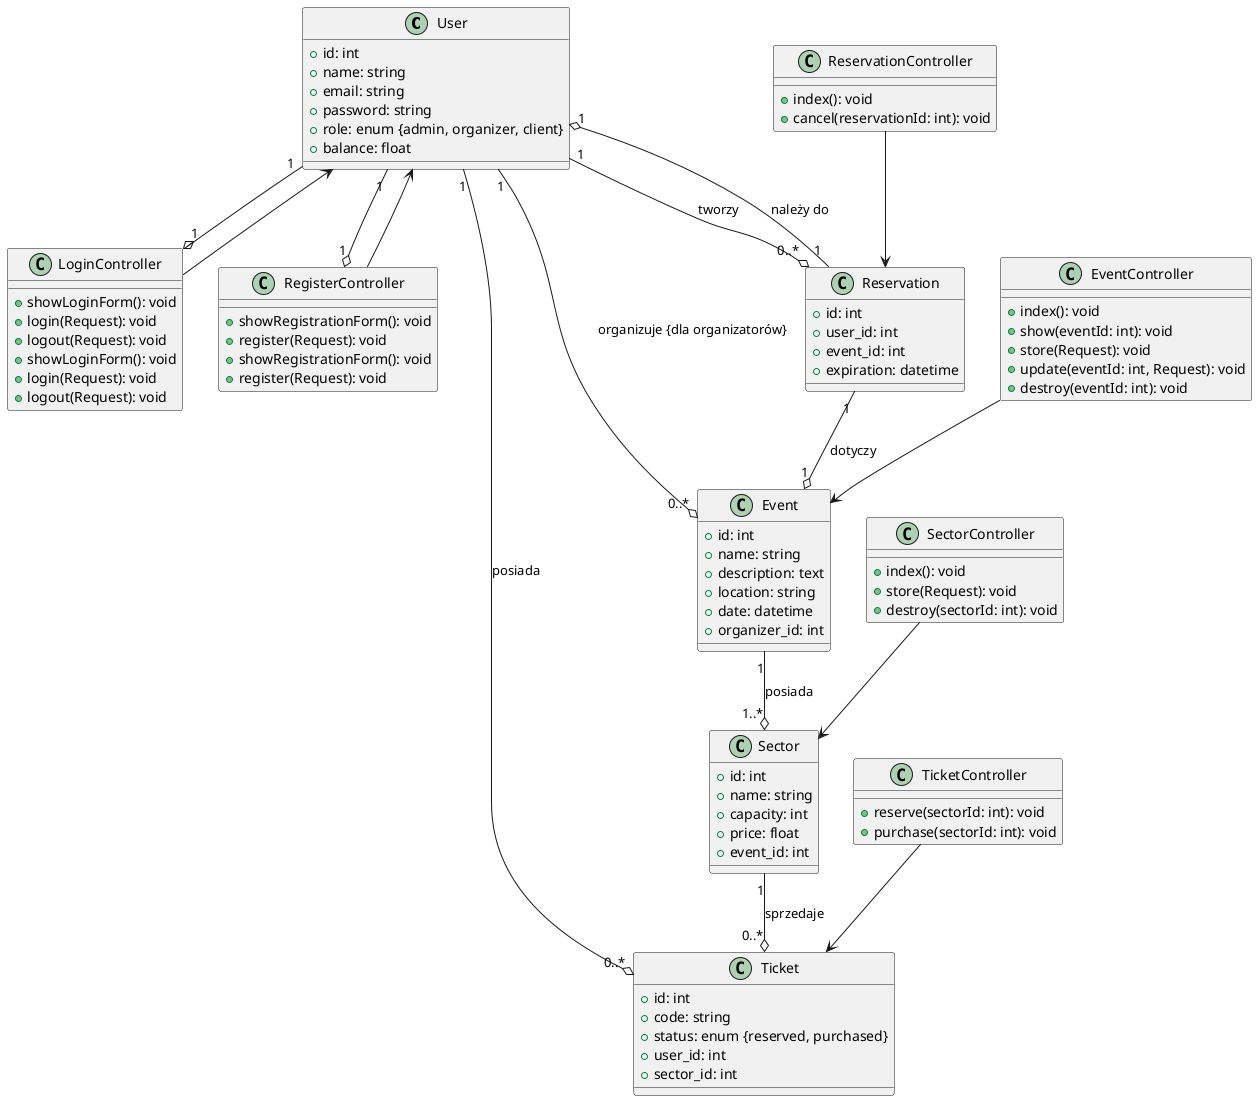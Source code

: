 @startuml
' Definicja klas

class User {
    + id: int
    + name: string
    + email: string
    + password: string
    + role: enum {admin, organizer, client}
    + balance: float
}

' Kontrolery uwierzytelniania tego chyba by można nie dawać
class LoginController {
    + showLoginForm(): void
    + login(Request): void
    + logout(Request): void
}

class RegisterController {
    + showRegistrationForm(): void
    + register(Request): void
}

'class ForgotPasswordController {
'    + showLinkRequestForm(): void
'    + sendResetLinkEmail(Request): void
'}

'class ResetPasswordController {
'    + showResetForm(Request): void
'    + reset(Request): void
'}
'
'' Middleware
'class AuthMiddleware {
'    + handle(Request, Closure): Response
'}
'
'class GuestMiddleware {
'    + handle(Request, Closure): Response
'}

' Relacje
User "1" --o "1" LoginController
User "1" --o "1" RegisterController

' Do tąd, reszta z głównego systemu

'class Admin {
'    + id: int
'    + name: string
'    + email: string
'    + password: string
'}

class Event {
    + id: int
    + name: string
    + description: text
    + location: string
    + date: datetime
    + organizer_id: int
}

class Sector {
    + id: int
    + name: string
    + capacity: int
    + price: float
    + event_id: int
}

class Ticket {
    + id: int
    + code: string
    + status: enum {reserved, purchased}
    + user_id: int
    + sector_id: int
}

class Reservation {
    + id: int
    + user_id: int
    + event_id: int
    + expiration: datetime
}

' Relacje między klasami
User "1" --o "0..*" Ticket : posiada
User "1" --o "0..*" Reservation : tworzy
User "1" --o "0..*" Event : organizuje {dla organizatorów}
Event "1" --o "1..*" Sector : posiada
Sector "1" --o "0..*" Ticket : sprzedaje
Reservation "1" --o "1" User : należy do
Reservation "1" --o "1" Event : dotyczy
'Admin "1" --o "0..*" User : zarządza
'Admin "1" --o "1..*" Event : nadzoruje

' Kontrolery
class LoginController {
    + showLoginForm(): void
    + login(Request): void
    + logout(Request): void
}

class RegisterController {
    + showRegistrationForm(): void
    + register(Request): void
}

class EventController {
    + index(): void
    + show(eventId: int): void
    + store(Request): void
    + update(eventId: int, Request): void
    + destroy(eventId: int): void
}

class SectorController {
    + index(): void
    + store(Request): void
    + destroy(sectorId: int): void
}

class TicketController {
    + reserve(sectorId: int): void
    + purchase(sectorId: int): void
}

class ReservationController {
    + index(): void
    + cancel(reservationId: int): void
}

' Relacje między kontrolerami a modelami
LoginController --> User
RegisterController --> User
EventController --> Event
SectorController --> Sector
TicketController --> Ticket
ReservationController --> Reservation


@enduml
